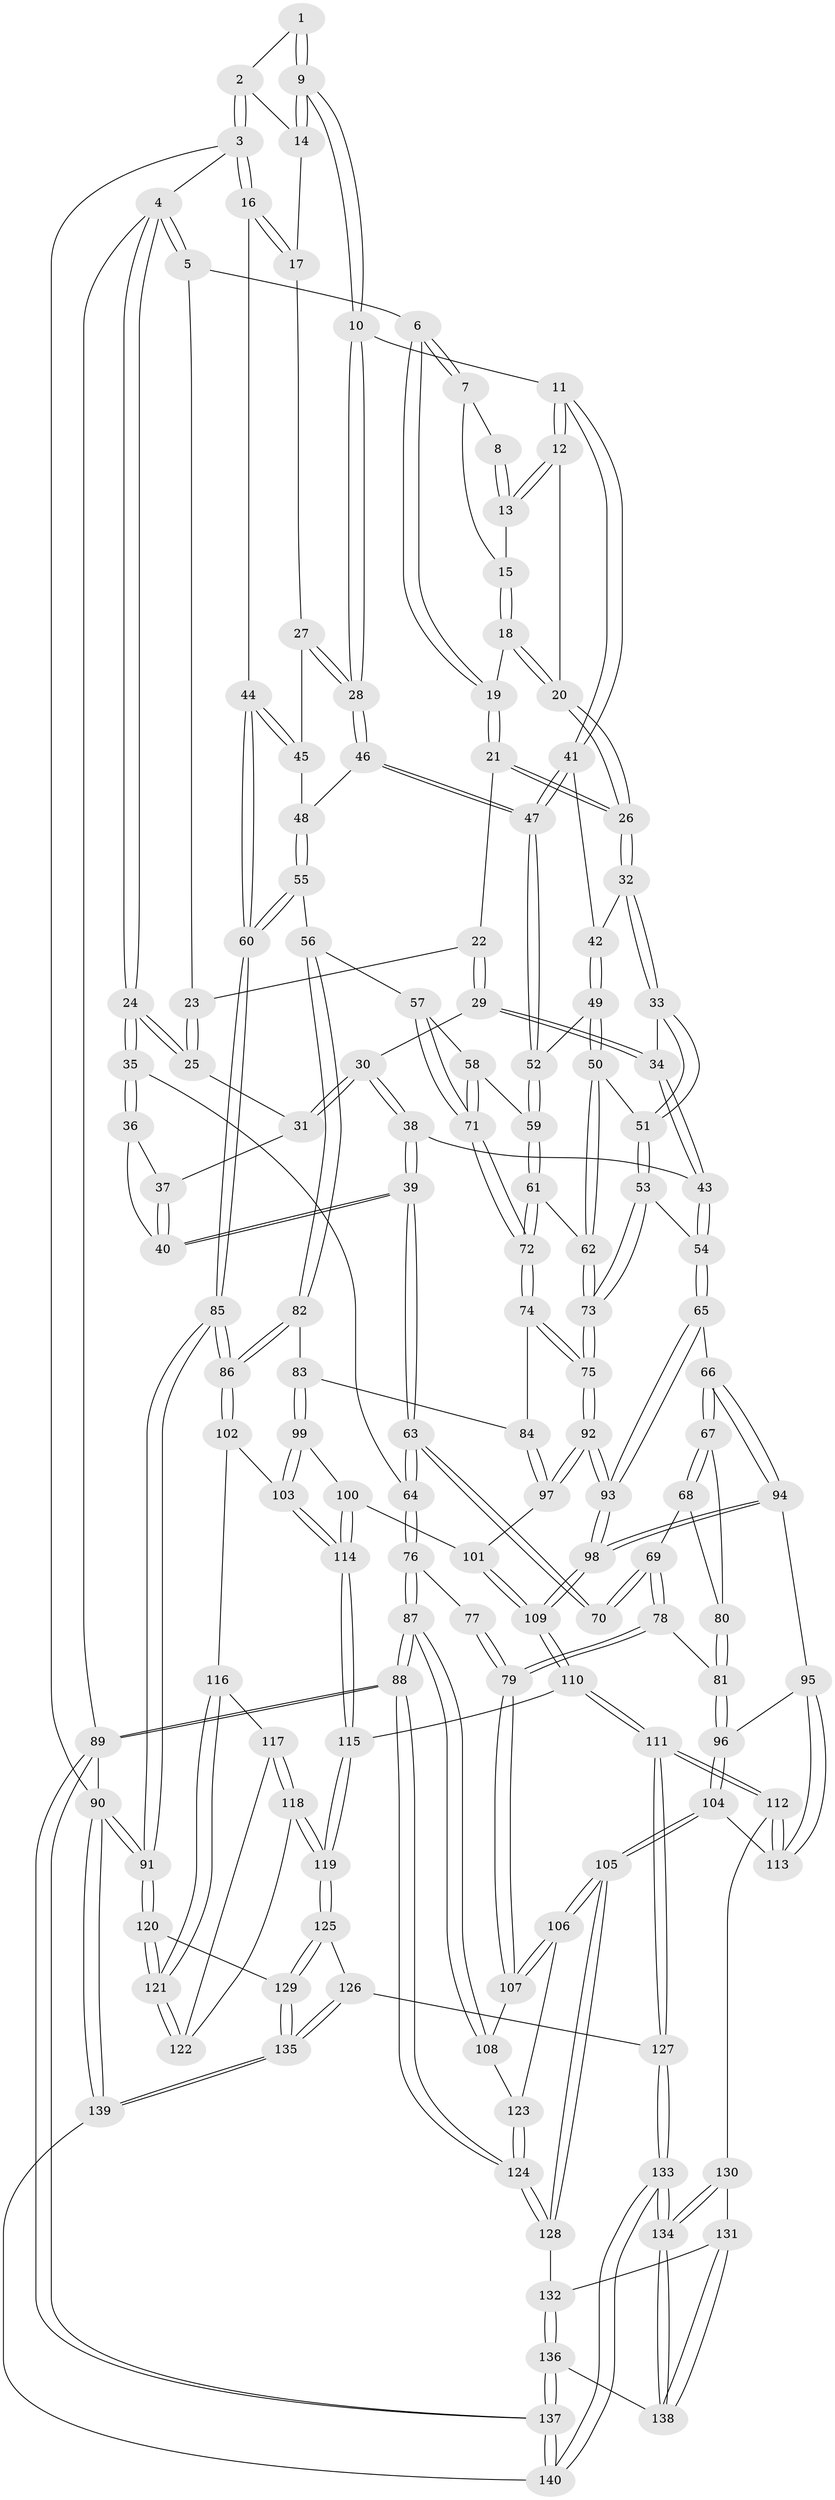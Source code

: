 // coarse degree distribution, {4: 0.32653061224489793, 3: 0.08163265306122448, 5: 0.3877551020408163, 7: 0.02040816326530612, 6: 0.14285714285714285, 9: 0.02040816326530612, 2: 0.02040816326530612}
// Generated by graph-tools (version 1.1) at 2025/05/03/04/25 22:05:55]
// undirected, 140 vertices, 347 edges
graph export_dot {
graph [start="1"]
  node [color=gray90,style=filled];
  1 [pos="+0.8313964726199038+0"];
  2 [pos="+0.9552374749043551+0"];
  3 [pos="+1+0"];
  4 [pos="+0+0"];
  5 [pos="+0.38952199520393727+0"];
  6 [pos="+0.43917723644434825+0"];
  7 [pos="+0.5092457922914715+0"];
  8 [pos="+0.8211566088141535+0"];
  9 [pos="+0.8252483969161994+0.11577869968012476"];
  10 [pos="+0.8128832428907801+0.1696434563980358"];
  11 [pos="+0.7717943225587905+0.15870116601818213"];
  12 [pos="+0.755718117681831+0.1481187288477946"];
  13 [pos="+0.726259516193689+0.0005332377076412908"];
  14 [pos="+0.8995732836808199+0.05115831338059992"];
  15 [pos="+0.6600545042235729+0.045487508325605"];
  16 [pos="+1+0"];
  17 [pos="+0.9846566095056813+0.105641039508658"];
  18 [pos="+0.6473992505188337+0.08134871193439015"];
  19 [pos="+0.5035821385904878+0.04614651504432708"];
  20 [pos="+0.6779346314800702+0.12988306577610428"];
  21 [pos="+0.4948748338503564+0.10655281855331464"];
  22 [pos="+0.4104118527114945+0.13990290741113445"];
  23 [pos="+0.31078740486078477+0"];
  24 [pos="+0+0"];
  25 [pos="+0.25029090672324905+0.09711567506518419"];
  26 [pos="+0.5466634994353331+0.22143279215103337"];
  27 [pos="+0.8851699605452255+0.17465682732868978"];
  28 [pos="+0.8355563176200699+0.19253930341439385"];
  29 [pos="+0.34548008487800663+0.1778314075003508"];
  30 [pos="+0.33021415757194694+0.17827894800870095"];
  31 [pos="+0.24652747152519047+0.11614180586740694"];
  32 [pos="+0.5466434714554231+0.2218072632070503"];
  33 [pos="+0.4989673745042458+0.2608695770120087"];
  34 [pos="+0.4557459727884994+0.2667147426558591"];
  35 [pos="+0+0.16488743119679086"];
  36 [pos="+0.03226510960753042+0.18059141971498183"];
  37 [pos="+0.23060313989863881+0.1264106010237173"];
  38 [pos="+0.3115402720323326+0.3294456151753712"];
  39 [pos="+0.22287577172749506+0.34327416805850836"];
  40 [pos="+0.2226748768436947+0.34291542316745743"];
  41 [pos="+0.6554446183751874+0.26365419108034477"];
  42 [pos="+0.5898336742207354+0.2578772691070281"];
  43 [pos="+0.35574263697735414+0.3527665384169064"];
  44 [pos="+1+0.27193065428739055"];
  45 [pos="+1+0.2476387755441325"];
  46 [pos="+0.839537705380453+0.24292158094007013"];
  47 [pos="+0.7351599496963601+0.34246425204263814"];
  48 [pos="+0.8777274102779745+0.28861136126733333"];
  49 [pos="+0.5992955239511608+0.3114422624002377"];
  50 [pos="+0.6025593716902151+0.39877458602371185"];
  51 [pos="+0.5038836062328121+0.39331255404747395"];
  52 [pos="+0.7311742392483783+0.3565856086825692"];
  53 [pos="+0.433240919587538+0.45459787704028815"];
  54 [pos="+0.4109711178481309+0.46190926539552174"];
  55 [pos="+0.9285256124060111+0.39528717185958295"];
  56 [pos="+0.8920233432075272+0.4483834989828096"];
  57 [pos="+0.8720236130839049+0.44957678215475266"];
  58 [pos="+0.7677394600108888+0.39171092709764066"];
  59 [pos="+0.7294910585053803+0.3655527526589665"];
  60 [pos="+1+0.37030077227018693"];
  61 [pos="+0.7039363747648001+0.39239318102760673"];
  62 [pos="+0.6227028084677587+0.41679640645438293"];
  63 [pos="+0.18836160078764147+0.40388511999380566"];
  64 [pos="+0+0.28514005653887"];
  65 [pos="+0.3906373810195089+0.503971684544045"];
  66 [pos="+0.38145495764738013+0.5094045935896112"];
  67 [pos="+0.35518213981553654+0.5075145696897785"];
  68 [pos="+0.2248842598860874+0.4725292829437183"];
  69 [pos="+0.22172146002122695+0.4709125692849114"];
  70 [pos="+0.187978723593122+0.42774655472587486"];
  71 [pos="+0.7673089444041794+0.5093045096543102"];
  72 [pos="+0.7476200389331576+0.5226352944897491"];
  73 [pos="+0.6093663422723853+0.5230248657334718"];
  74 [pos="+0.7436426325650662+0.5306194498414192"];
  75 [pos="+0.6248342609614631+0.5657648563988557"];
  76 [pos="+0+0.46610792710094645"];
  77 [pos="+0.14261517693245473+0.46021751856970605"];
  78 [pos="+0.16971552736662054+0.596918007481599"];
  79 [pos="+0.08560549442013153+0.6208337155735539"];
  80 [pos="+0.24789741848867314+0.5775353826566219"];
  81 [pos="+0.23146417454300303+0.6125449436497877"];
  82 [pos="+0.9205229425958177+0.552051207227369"];
  83 [pos="+0.8979782740363135+0.5711591368340522"];
  84 [pos="+0.7474628858067431+0.5355013635043846"];
  85 [pos="+1+0.6516703621422114"];
  86 [pos="+1+0.6406582455380285"];
  87 [pos="+0+0.6458696079292358"];
  88 [pos="+0+1"];
  89 [pos="+0+1"];
  90 [pos="+1+1"];
  91 [pos="+1+0.9447898914021918"];
  92 [pos="+0.6092896818408374+0.6083917643967551"];
  93 [pos="+0.568982795802772+0.6931971917276533"];
  94 [pos="+0.3379350157112637+0.6265661533642731"];
  95 [pos="+0.32936076788075813+0.6389196824888164"];
  96 [pos="+0.28844129136790314+0.6702172808346659"];
  97 [pos="+0.7946730823443241+0.6310281614125703"];
  98 [pos="+0.5689711154005774+0.6938786517588708"];
  99 [pos="+0.8658490579780274+0.6119199430552369"];
  100 [pos="+0.8128264326691381+0.6497018433525206"];
  101 [pos="+0.8039602744371059+0.6437429662750342"];
  102 [pos="+0.953347031905379+0.7055736541250348"];
  103 [pos="+0.9393850363376365+0.7011691132911761"];
  104 [pos="+0.2618911958252214+0.7839804862133309"];
  105 [pos="+0.2592712456354652+0.7871145947059598"];
  106 [pos="+0.2434109440204506+0.7778119491695674"];
  107 [pos="+0.08534882431595145+0.6210135286895228"];
  108 [pos="+0+0.6424517181247603"];
  109 [pos="+0.5693117361553868+0.697589079005215"];
  110 [pos="+0.5676487477475615+0.7244484045777009"];
  111 [pos="+0.5520494140514687+0.7509026876933806"];
  112 [pos="+0.5500622331384902+0.7515956309141932"];
  113 [pos="+0.47320303360378924+0.7480208922710346"];
  114 [pos="+0.8178267669542593+0.7034389067114252"];
  115 [pos="+0.7934797809941495+0.781404297939128"];
  116 [pos="+0.9451185863262429+0.7231868026511673"];
  117 [pos="+0.9441826390342846+0.7243572440621834"];
  118 [pos="+0.833687848656828+0.8144487219850278"];
  119 [pos="+0.8128170693858908+0.8158845345999787"];
  120 [pos="+1+0.8912704317404553"];
  121 [pos="+0.9824408743129789+0.8549010108242632"];
  122 [pos="+0.9272453692381626+0.8328090140515126"];
  123 [pos="+0.12636468786276797+0.7649975231651799"];
  124 [pos="+0+1"];
  125 [pos="+0.8072305608850815+0.8401575781722598"];
  126 [pos="+0.669394725627584+0.9062509416264539"];
  127 [pos="+0.6051381244461207+0.9083468834722301"];
  128 [pos="+0.25412059979118024+0.8356386356137032"];
  129 [pos="+0.8353565806958793+0.9675562377834688"];
  130 [pos="+0.4831442204183173+0.8234253711063942"];
  131 [pos="+0.3740090123839633+0.9015134632308333"];
  132 [pos="+0.2680800551602045+0.8511156312226709"];
  133 [pos="+0.531335348318846+1"];
  134 [pos="+0.45384406239251246+1"];
  135 [pos="+0.8189944768813023+1"];
  136 [pos="+0.28239540061535046+1"];
  137 [pos="+0.2593948266152662+1"];
  138 [pos="+0.38617764976149305+0.9277026722947244"];
  139 [pos="+0.8021794139449462+1"];
  140 [pos="+0.5316053187822353+1"];
  1 -- 2;
  1 -- 9;
  1 -- 9;
  2 -- 3;
  2 -- 3;
  2 -- 14;
  3 -- 4;
  3 -- 16;
  3 -- 16;
  3 -- 90;
  4 -- 5;
  4 -- 5;
  4 -- 24;
  4 -- 24;
  4 -- 89;
  5 -- 6;
  5 -- 23;
  6 -- 7;
  6 -- 7;
  6 -- 19;
  6 -- 19;
  7 -- 8;
  7 -- 15;
  8 -- 13;
  8 -- 13;
  9 -- 10;
  9 -- 10;
  9 -- 14;
  9 -- 14;
  10 -- 11;
  10 -- 28;
  10 -- 28;
  11 -- 12;
  11 -- 12;
  11 -- 41;
  11 -- 41;
  12 -- 13;
  12 -- 13;
  12 -- 20;
  13 -- 15;
  14 -- 17;
  15 -- 18;
  15 -- 18;
  16 -- 17;
  16 -- 17;
  16 -- 44;
  17 -- 27;
  18 -- 19;
  18 -- 20;
  18 -- 20;
  19 -- 21;
  19 -- 21;
  20 -- 26;
  20 -- 26;
  21 -- 22;
  21 -- 26;
  21 -- 26;
  22 -- 23;
  22 -- 29;
  22 -- 29;
  23 -- 25;
  23 -- 25;
  24 -- 25;
  24 -- 25;
  24 -- 35;
  24 -- 35;
  25 -- 31;
  26 -- 32;
  26 -- 32;
  27 -- 28;
  27 -- 28;
  27 -- 45;
  28 -- 46;
  28 -- 46;
  29 -- 30;
  29 -- 34;
  29 -- 34;
  30 -- 31;
  30 -- 31;
  30 -- 38;
  30 -- 38;
  31 -- 37;
  32 -- 33;
  32 -- 33;
  32 -- 42;
  33 -- 34;
  33 -- 51;
  33 -- 51;
  34 -- 43;
  34 -- 43;
  35 -- 36;
  35 -- 36;
  35 -- 64;
  36 -- 37;
  36 -- 40;
  37 -- 40;
  37 -- 40;
  38 -- 39;
  38 -- 39;
  38 -- 43;
  39 -- 40;
  39 -- 40;
  39 -- 63;
  39 -- 63;
  41 -- 42;
  41 -- 47;
  41 -- 47;
  42 -- 49;
  42 -- 49;
  43 -- 54;
  43 -- 54;
  44 -- 45;
  44 -- 45;
  44 -- 60;
  44 -- 60;
  45 -- 48;
  46 -- 47;
  46 -- 47;
  46 -- 48;
  47 -- 52;
  47 -- 52;
  48 -- 55;
  48 -- 55;
  49 -- 50;
  49 -- 50;
  49 -- 52;
  50 -- 51;
  50 -- 62;
  50 -- 62;
  51 -- 53;
  51 -- 53;
  52 -- 59;
  52 -- 59;
  53 -- 54;
  53 -- 73;
  53 -- 73;
  54 -- 65;
  54 -- 65;
  55 -- 56;
  55 -- 60;
  55 -- 60;
  56 -- 57;
  56 -- 82;
  56 -- 82;
  57 -- 58;
  57 -- 71;
  57 -- 71;
  58 -- 59;
  58 -- 71;
  58 -- 71;
  59 -- 61;
  59 -- 61;
  60 -- 85;
  60 -- 85;
  61 -- 62;
  61 -- 72;
  61 -- 72;
  62 -- 73;
  62 -- 73;
  63 -- 64;
  63 -- 64;
  63 -- 70;
  63 -- 70;
  64 -- 76;
  64 -- 76;
  65 -- 66;
  65 -- 93;
  65 -- 93;
  66 -- 67;
  66 -- 67;
  66 -- 94;
  66 -- 94;
  67 -- 68;
  67 -- 68;
  67 -- 80;
  68 -- 69;
  68 -- 80;
  69 -- 70;
  69 -- 70;
  69 -- 78;
  69 -- 78;
  71 -- 72;
  71 -- 72;
  72 -- 74;
  72 -- 74;
  73 -- 75;
  73 -- 75;
  74 -- 75;
  74 -- 75;
  74 -- 84;
  75 -- 92;
  75 -- 92;
  76 -- 77;
  76 -- 87;
  76 -- 87;
  77 -- 79;
  77 -- 79;
  78 -- 79;
  78 -- 79;
  78 -- 81;
  79 -- 107;
  79 -- 107;
  80 -- 81;
  80 -- 81;
  81 -- 96;
  81 -- 96;
  82 -- 83;
  82 -- 86;
  82 -- 86;
  83 -- 84;
  83 -- 99;
  83 -- 99;
  84 -- 97;
  84 -- 97;
  85 -- 86;
  85 -- 86;
  85 -- 91;
  85 -- 91;
  86 -- 102;
  86 -- 102;
  87 -- 88;
  87 -- 88;
  87 -- 108;
  87 -- 108;
  88 -- 89;
  88 -- 89;
  88 -- 124;
  88 -- 124;
  89 -- 137;
  89 -- 137;
  89 -- 90;
  90 -- 91;
  90 -- 91;
  90 -- 139;
  90 -- 139;
  91 -- 120;
  91 -- 120;
  92 -- 93;
  92 -- 93;
  92 -- 97;
  92 -- 97;
  93 -- 98;
  93 -- 98;
  94 -- 95;
  94 -- 98;
  94 -- 98;
  95 -- 96;
  95 -- 113;
  95 -- 113;
  96 -- 104;
  96 -- 104;
  97 -- 101;
  98 -- 109;
  98 -- 109;
  99 -- 100;
  99 -- 103;
  99 -- 103;
  100 -- 101;
  100 -- 114;
  100 -- 114;
  101 -- 109;
  101 -- 109;
  102 -- 103;
  102 -- 116;
  103 -- 114;
  103 -- 114;
  104 -- 105;
  104 -- 105;
  104 -- 113;
  105 -- 106;
  105 -- 106;
  105 -- 128;
  105 -- 128;
  106 -- 107;
  106 -- 107;
  106 -- 123;
  107 -- 108;
  108 -- 123;
  109 -- 110;
  109 -- 110;
  110 -- 111;
  110 -- 111;
  110 -- 115;
  111 -- 112;
  111 -- 112;
  111 -- 127;
  111 -- 127;
  112 -- 113;
  112 -- 113;
  112 -- 130;
  114 -- 115;
  114 -- 115;
  115 -- 119;
  115 -- 119;
  116 -- 117;
  116 -- 121;
  116 -- 121;
  117 -- 118;
  117 -- 118;
  117 -- 122;
  118 -- 119;
  118 -- 119;
  118 -- 122;
  119 -- 125;
  119 -- 125;
  120 -- 121;
  120 -- 121;
  120 -- 129;
  121 -- 122;
  121 -- 122;
  123 -- 124;
  123 -- 124;
  124 -- 128;
  124 -- 128;
  125 -- 126;
  125 -- 129;
  125 -- 129;
  126 -- 127;
  126 -- 135;
  126 -- 135;
  127 -- 133;
  127 -- 133;
  128 -- 132;
  129 -- 135;
  129 -- 135;
  130 -- 131;
  130 -- 134;
  130 -- 134;
  131 -- 132;
  131 -- 138;
  131 -- 138;
  132 -- 136;
  132 -- 136;
  133 -- 134;
  133 -- 134;
  133 -- 140;
  133 -- 140;
  134 -- 138;
  134 -- 138;
  135 -- 139;
  135 -- 139;
  136 -- 137;
  136 -- 137;
  136 -- 138;
  137 -- 140;
  137 -- 140;
  139 -- 140;
}
